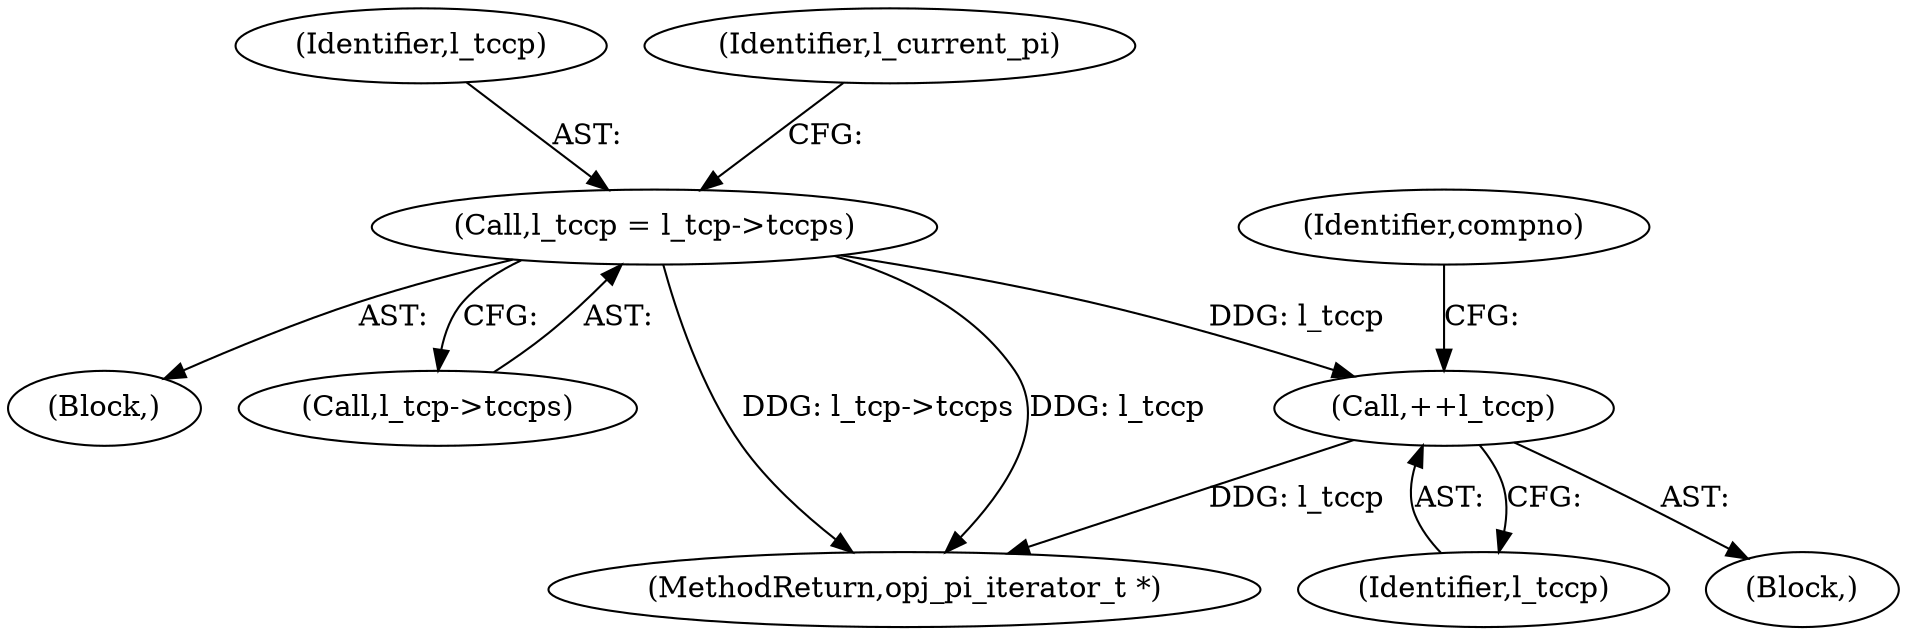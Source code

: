 digraph "0_openjpeg_ef01f18dfc6780b776d0674ed3e7415c6ef54d24@pointer" {
"1000671" [label="(Call,++l_tccp)"];
"1000543" [label="(Call,l_tccp = l_tcp->tccps)"];
"1000599" [label="(Block,)"];
"1000544" [label="(Identifier,l_tccp)"];
"1000532" [label="(Block,)"];
"1000545" [label="(Call,l_tcp->tccps)"];
"1000550" [label="(Identifier,l_current_pi)"];
"1000713" [label="(MethodReturn,opj_pi_iterator_t *)"];
"1000598" [label="(Identifier,compno)"];
"1000671" [label="(Call,++l_tccp)"];
"1000672" [label="(Identifier,l_tccp)"];
"1000543" [label="(Call,l_tccp = l_tcp->tccps)"];
"1000671" -> "1000599"  [label="AST: "];
"1000671" -> "1000672"  [label="CFG: "];
"1000672" -> "1000671"  [label="AST: "];
"1000598" -> "1000671"  [label="CFG: "];
"1000671" -> "1000713"  [label="DDG: l_tccp"];
"1000543" -> "1000671"  [label="DDG: l_tccp"];
"1000543" -> "1000532"  [label="AST: "];
"1000543" -> "1000545"  [label="CFG: "];
"1000544" -> "1000543"  [label="AST: "];
"1000545" -> "1000543"  [label="AST: "];
"1000550" -> "1000543"  [label="CFG: "];
"1000543" -> "1000713"  [label="DDG: l_tcp->tccps"];
"1000543" -> "1000713"  [label="DDG: l_tccp"];
}
